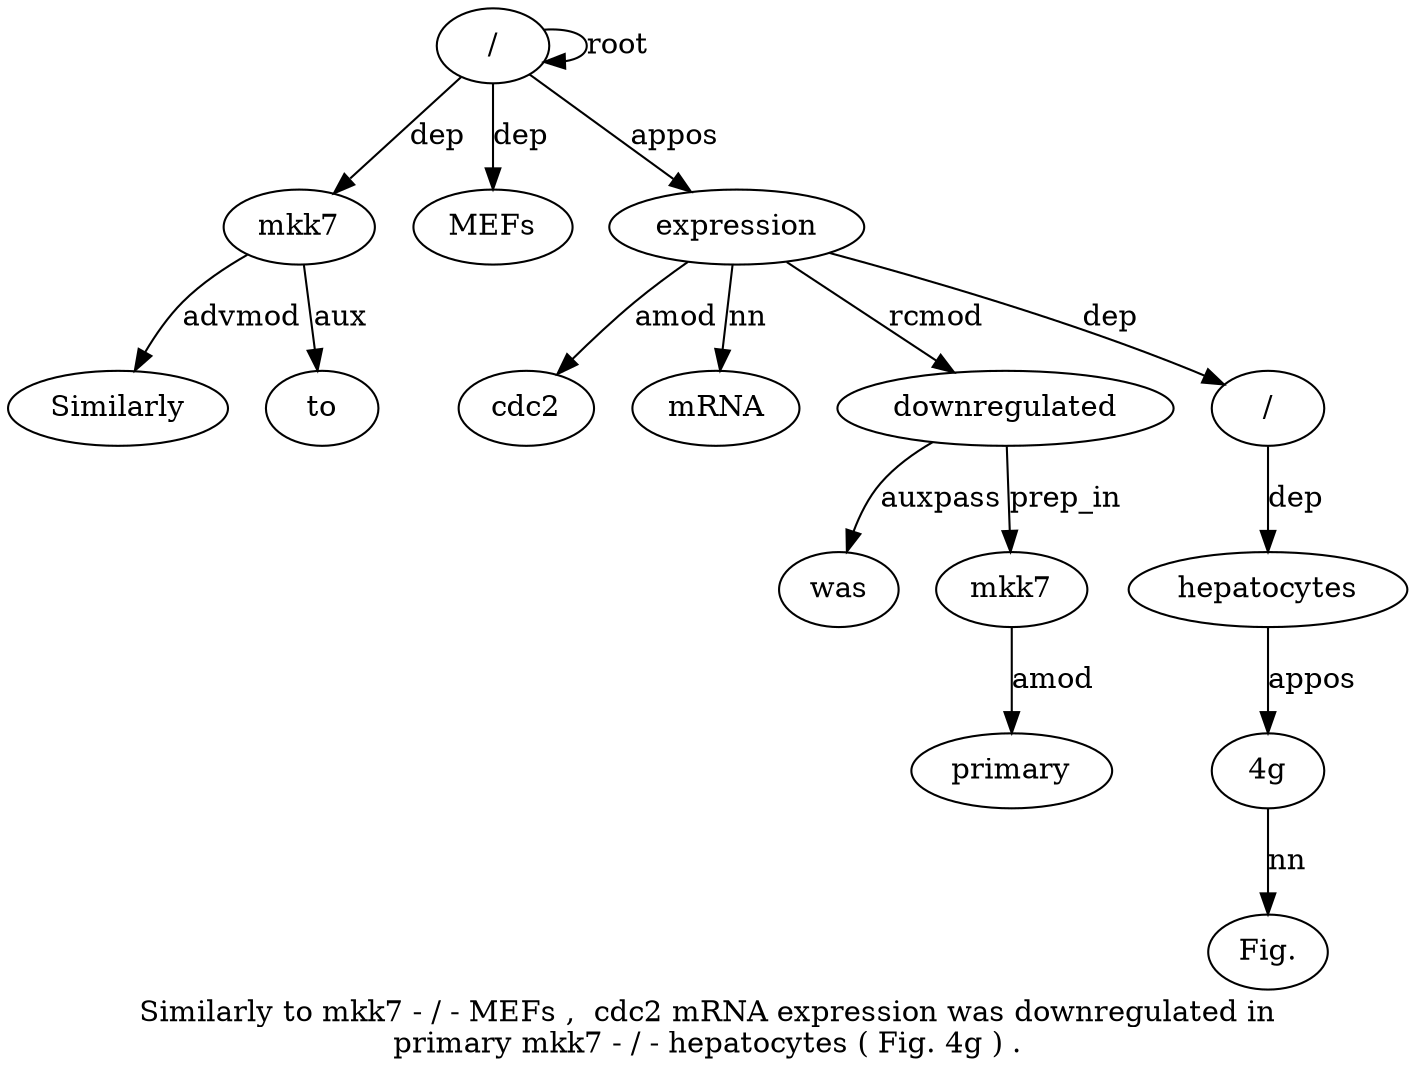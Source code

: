 digraph "Similarly to mkk7 - / - MEFs ,  cdc2 mRNA expression was downregulated in primary mkk7 - / - hepatocytes ( Fig. 4g ) ." {
label="Similarly to mkk7 - / - MEFs ,  cdc2 mRNA expression was downregulated in
primary mkk7 - / - hepatocytes ( Fig. 4g ) .";
mkk73 [style=filled, fillcolor=white, label=mkk7];
Similarly1 [style=filled, fillcolor=white, label=Similarly];
mkk73 -> Similarly1  [label=advmod];
to2 [style=filled, fillcolor=white, label=to];
mkk73 -> to2  [label=aux];
"/5" [style=filled, fillcolor=white, label="/"];
"/5" -> mkk73  [label=dep];
"/5" -> "/5"  [label=root];
MEFs7 [style=filled, fillcolor=white, label=MEFs];
"/5" -> MEFs7  [label=dep];
expression11 [style=filled, fillcolor=white, label=expression];
cdc29 [style=filled, fillcolor=white, label=cdc2];
expression11 -> cdc29  [label=amod];
mRNA10 [style=filled, fillcolor=white, label=mRNA];
expression11 -> mRNA10  [label=nn];
"/5" -> expression11  [label=appos];
downregulated13 [style=filled, fillcolor=white, label=downregulated];
was12 [style=filled, fillcolor=white, label=was];
downregulated13 -> was12  [label=auxpass];
expression11 -> downregulated13  [label=rcmod];
mkk716 [style=filled, fillcolor=white, label=mkk7];
primary15 [style=filled, fillcolor=white, label=primary];
mkk716 -> primary15  [label=amod];
downregulated13 -> mkk716  [label=prep_in];
"/18" [style=filled, fillcolor=white, label="/"];
expression11 -> "/18"  [label=dep];
hepatocytes20 [style=filled, fillcolor=white, label=hepatocytes];
"/18" -> hepatocytes20  [label=dep];
"4g23" [style=filled, fillcolor=white, label="4g"];
"Fig.22" [style=filled, fillcolor=white, label="Fig."];
"4g23" -> "Fig.22"  [label=nn];
hepatocytes20 -> "4g23"  [label=appos];
}
